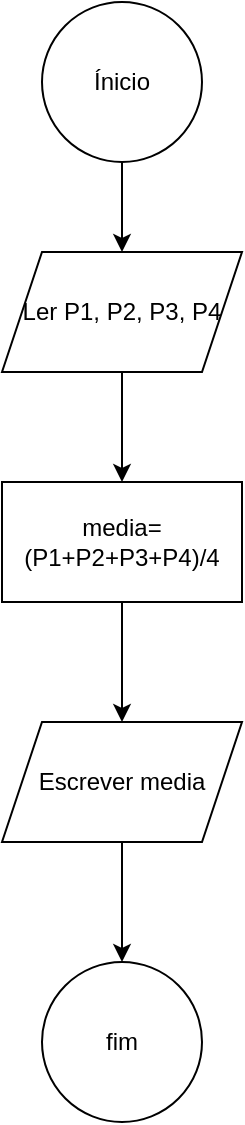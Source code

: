 <mxfile version="24.7.17">
  <diagram name="Página-1" id="t-Y8MbZWUspfaIM4doJf">
    <mxGraphModel dx="1009" dy="573" grid="1" gridSize="10" guides="1" tooltips="1" connect="1" arrows="1" fold="1" page="1" pageScale="1" pageWidth="827" pageHeight="1169" math="0" shadow="0">
      <root>
        <mxCell id="0" />
        <mxCell id="1" parent="0" />
        <mxCell id="OQe3m40f6RcweIfARJ8S-4" style="edgeStyle=orthogonalEdgeStyle;rounded=0;orthogonalLoop=1;jettySize=auto;html=1;entryX=0.5;entryY=0;entryDx=0;entryDy=0;" parent="1" source="FPkFMD_mEpgcOzCc-wzM-2" target="OQe3m40f6RcweIfARJ8S-1" edge="1">
          <mxGeometry relative="1" as="geometry" />
        </mxCell>
        <mxCell id="FPkFMD_mEpgcOzCc-wzM-2" value="Ler P1, P2, P3, P4" style="shape=parallelogram;perimeter=parallelogramPerimeter;whiteSpace=wrap;html=1;fixedSize=1;" parent="1" vertex="1">
          <mxGeometry x="380" y="585" width="120" height="60" as="geometry" />
        </mxCell>
        <mxCell id="OQe3m40f6RcweIfARJ8S-6" style="edgeStyle=orthogonalEdgeStyle;rounded=0;orthogonalLoop=1;jettySize=auto;html=1;" parent="1" source="OQe3m40f6RcweIfARJ8S-1" target="OQe3m40f6RcweIfARJ8S-5" edge="1">
          <mxGeometry relative="1" as="geometry" />
        </mxCell>
        <mxCell id="OQe3m40f6RcweIfARJ8S-1" value="media=(P1+P2+P3+P4)/4" style="rounded=0;whiteSpace=wrap;html=1;" parent="1" vertex="1">
          <mxGeometry x="380" y="700" width="120" height="60" as="geometry" />
        </mxCell>
        <mxCell id="OQe3m40f6RcweIfARJ8S-3" style="edgeStyle=orthogonalEdgeStyle;rounded=0;orthogonalLoop=1;jettySize=auto;html=1;" parent="1" source="OQe3m40f6RcweIfARJ8S-2" target="FPkFMD_mEpgcOzCc-wzM-2" edge="1">
          <mxGeometry relative="1" as="geometry" />
        </mxCell>
        <mxCell id="OQe3m40f6RcweIfARJ8S-2" value="Ínicio" style="ellipse;whiteSpace=wrap;html=1;aspect=fixed;" parent="1" vertex="1">
          <mxGeometry x="400" y="460" width="80" height="80" as="geometry" />
        </mxCell>
        <mxCell id="OQe3m40f6RcweIfARJ8S-8" style="edgeStyle=orthogonalEdgeStyle;rounded=0;orthogonalLoop=1;jettySize=auto;html=1;" parent="1" source="OQe3m40f6RcweIfARJ8S-5" target="OQe3m40f6RcweIfARJ8S-7" edge="1">
          <mxGeometry relative="1" as="geometry" />
        </mxCell>
        <mxCell id="OQe3m40f6RcweIfARJ8S-5" value="Escrever media" style="shape=parallelogram;perimeter=parallelogramPerimeter;whiteSpace=wrap;html=1;fixedSize=1;" parent="1" vertex="1">
          <mxGeometry x="380" y="820" width="120" height="60" as="geometry" />
        </mxCell>
        <mxCell id="OQe3m40f6RcweIfARJ8S-7" value="fim" style="ellipse;whiteSpace=wrap;html=1;aspect=fixed;" parent="1" vertex="1">
          <mxGeometry x="400" y="940" width="80" height="80" as="geometry" />
        </mxCell>
      </root>
    </mxGraphModel>
  </diagram>
</mxfile>
